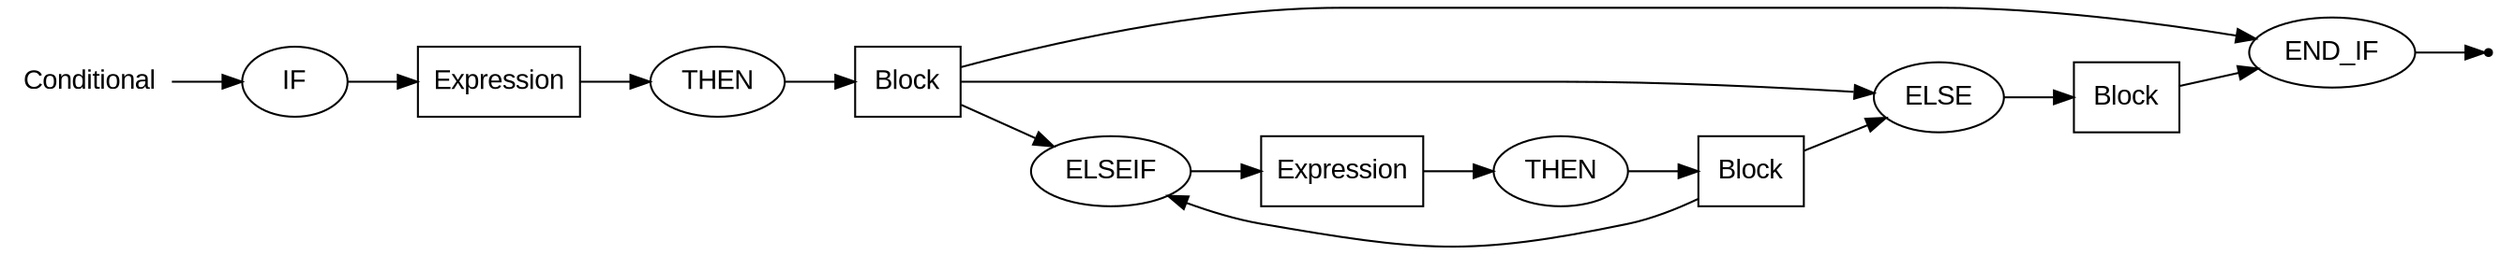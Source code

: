 digraph CONDITIONAL {
  rankdir=LR;
  node [fontname="Arial"];
  start [label="Conditional" shape=plaintext];
  end [label="" shape=point];
  A [label="IF" shape=oval];
  B [label="Expression" shape=box];
  C [label="THEN" shape=oval];
  D [label="Block" shape=box];
  F [label="END_IF" shape=oval];
  G [label="ELSE" shape=oval];
  H [label="Block" shape=box];
  I [label="ELSEIF" shape=oval];
  J [label="Expression" shape=box];
  K [label="THEN" shape=oval];
  L [label="Block" shape=box];
  start -> A;
  A -> B;
  B -> C;
  C -> D;
  D -> I;
  D -> G;
  D -> F;
  F -> end;
  G -> H;
  H -> F;
  I -> J;
  J -> K;
  K -> L;
  L -> I;
  L -> G;
}